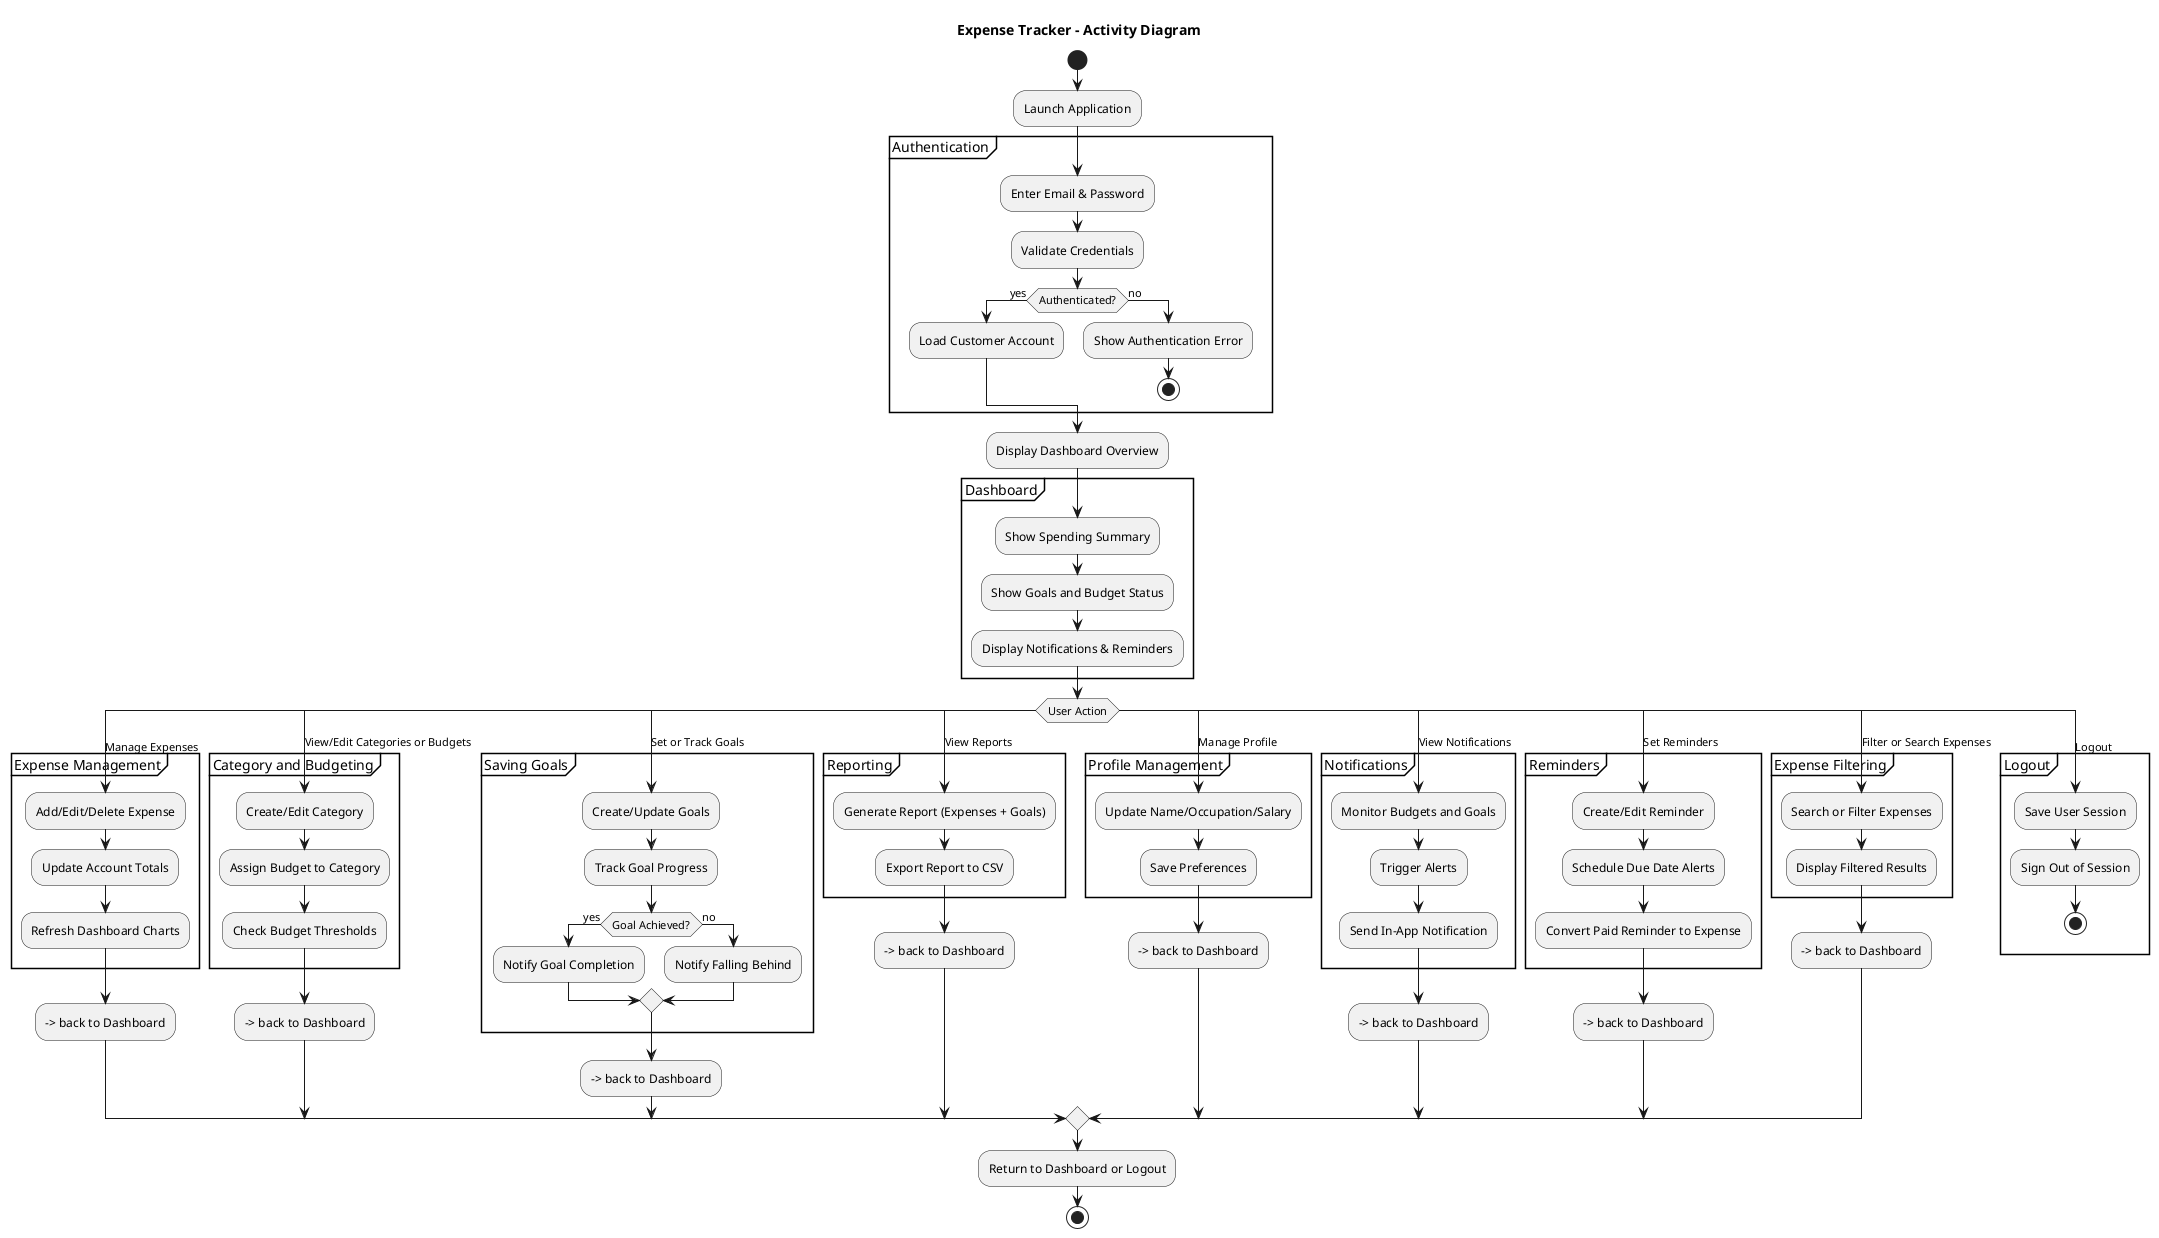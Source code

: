 @startuml
title Expense Tracker - Activity Diagram

start
:Launch Application;

partition Authentication {
  :Enter Email & Password;
  :Validate Credentials;
  if (Authenticated?) then (yes)
    :Load Customer Account;
  else (no)
    :Show Authentication Error;
    stop
  endif
}

:Display Dashboard Overview;

partition Dashboard {
  :Show Spending Summary;
  :Show Goals and Budget Status;
  :Display Notifications & Reminders;
}

switch (User Action)
  case (Manage Expenses)
    partition "Expense Management" {
      :Add/Edit/Delete Expense;
      :Update Account Totals;
      :Refresh Dashboard Charts;
    }
    --> back to Dashboard

  case (View/Edit Categories or Budgets)
    partition "Category and Budgeting" {
      :Create/Edit Category;
      :Assign Budget to Category;
      :Check Budget Thresholds;
    }
    --> back to Dashboard

  case (Set or Track Goals)
    partition "Saving Goals" {
      :Create/Update Goals;
      :Track Goal Progress;
      if (Goal Achieved?) then (yes)
          :Notify Goal Completion;
      else (no)
          :Notify Falling Behind;
      endif
    }
    --> back to Dashboard

  case (View Reports)
    partition "Reporting" {
      :Generate Report (Expenses + Goals);
      :Export Report to CSV;
    }
    --> back to Dashboard

  case (Manage Profile)
    partition "Profile Management" {
      :Update Name/Occupation/Salary;
      :Save Preferences;
    }
    --> back to Dashboard

  case (View Notifications)
    partition "Notifications" {
      :Monitor Budgets and Goals;
      :Trigger Alerts;
      :Send In-App Notification;
    }
    --> back to Dashboard

  case (Set Reminders)
    partition "Reminders" {
      :Create/Edit Reminder;
      :Schedule Due Date Alerts;
      :Convert Paid Reminder to Expense;
    }
    --> back to Dashboard

  case (Filter or Search Expenses)
    partition "Expense Filtering" {
      :Search or Filter Expenses;
      :Display Filtered Results;
    }
    --> back to Dashboard

  case (Logout)
    partition "Logout" {
      :Save User Session;
      :Sign Out of Session;
      stop
    }
endswitch

:Return to Dashboard or Logout;
stop
@enduml

